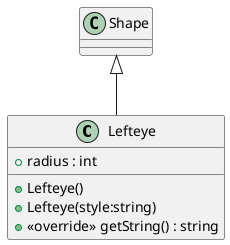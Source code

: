 @startuml
class Lefteye {
    + radius : int
    + Lefteye()
    + Lefteye(style:string)
    + <<override>> getString() : string
}
Shape <|-- Lefteye
@enduml
